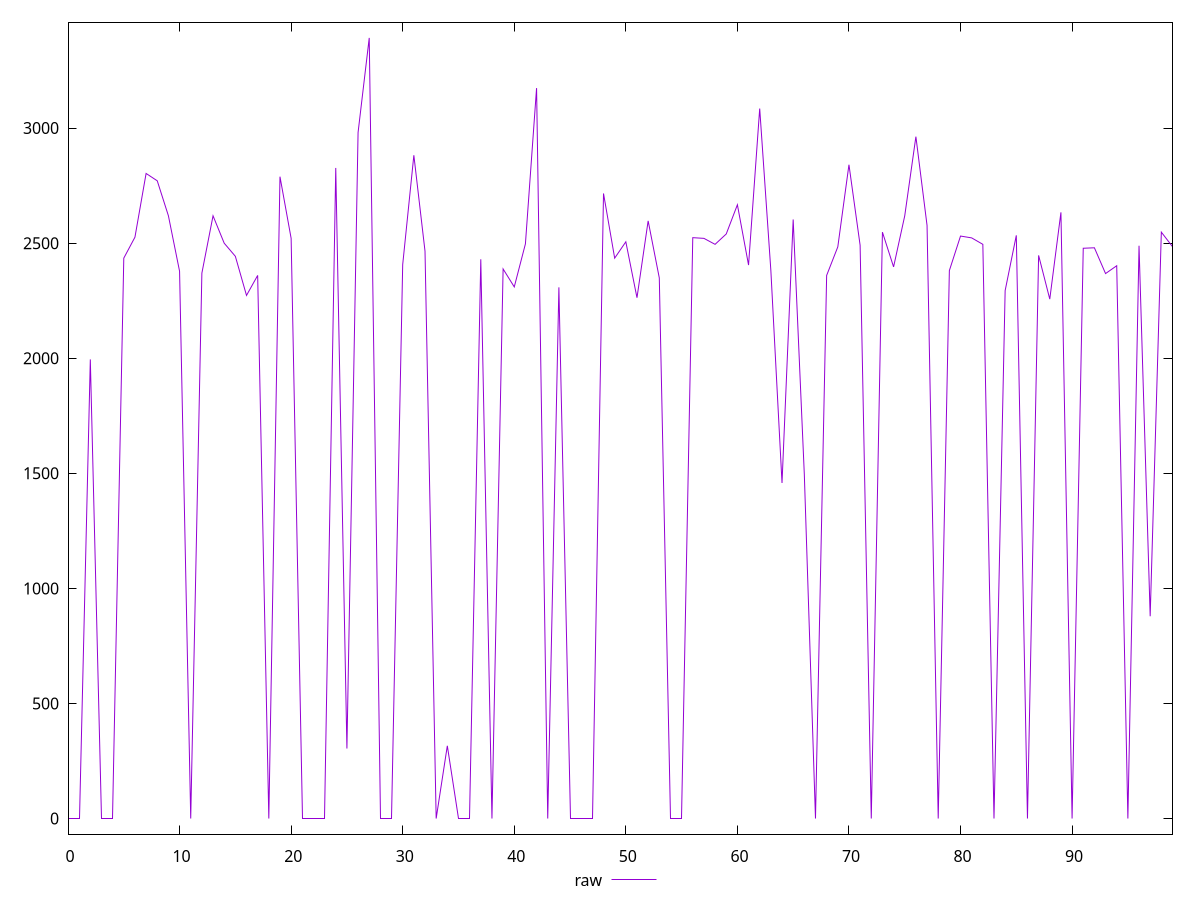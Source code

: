 reset

$raw <<EOF
0 0
1 0
2 1995
3 0
4 0
5 2435
6 2526
7 2803
8 2771
9 2619
10 2378
11 0
12 2370
13 2619
14 2500
15 2443
16 2273
17 2360
18 0
19 2789
20 2521
21 0
22 0
23 0
24 2827
25 304
26 2981
27 3392
28 0
29 0
30 2407
31 2882
32 2465
33 0
34 316
35 0
36 0
37 2430
38 0
39 2388
40 2310
41 2497
42 3174
43 0
44 2308
45 0
46 0
47 0
48 2716
49 2435
50 2506
51 2263
52 2597
53 2349
54 0
55 0
56 2524
57 2521
58 2495
59 2540
60 2667
61 2405
62 3085
63 2381
64 1458
65 2603
66 1494
67 0
68 2360
69 2484
70 2841
71 2491
72 0
73 2548
74 2397
75 2619
76 2963
77 2577
78 0
79 2381
80 2531
81 2523
82 2495
83 0
84 2294
85 2534
86 0
87 2447
88 2257
89 2634
90 0
91 2478
92 2480
93 2368
94 2402
95 0
96 2489
97 879
98 2548
99 2485
EOF

set key outside below
set xrange [0:99]
set yrange [-67.84:3459.84]
set trange [-67.84:3459.84]
set terminal svg size 640, 500 enhanced background rgb 'white'
set output "report_00015_2021-02-09T16-11-33.973Z/uses-rel-preload/samples/pages/raw/values.svg"

plot $raw title "raw" with line

reset
